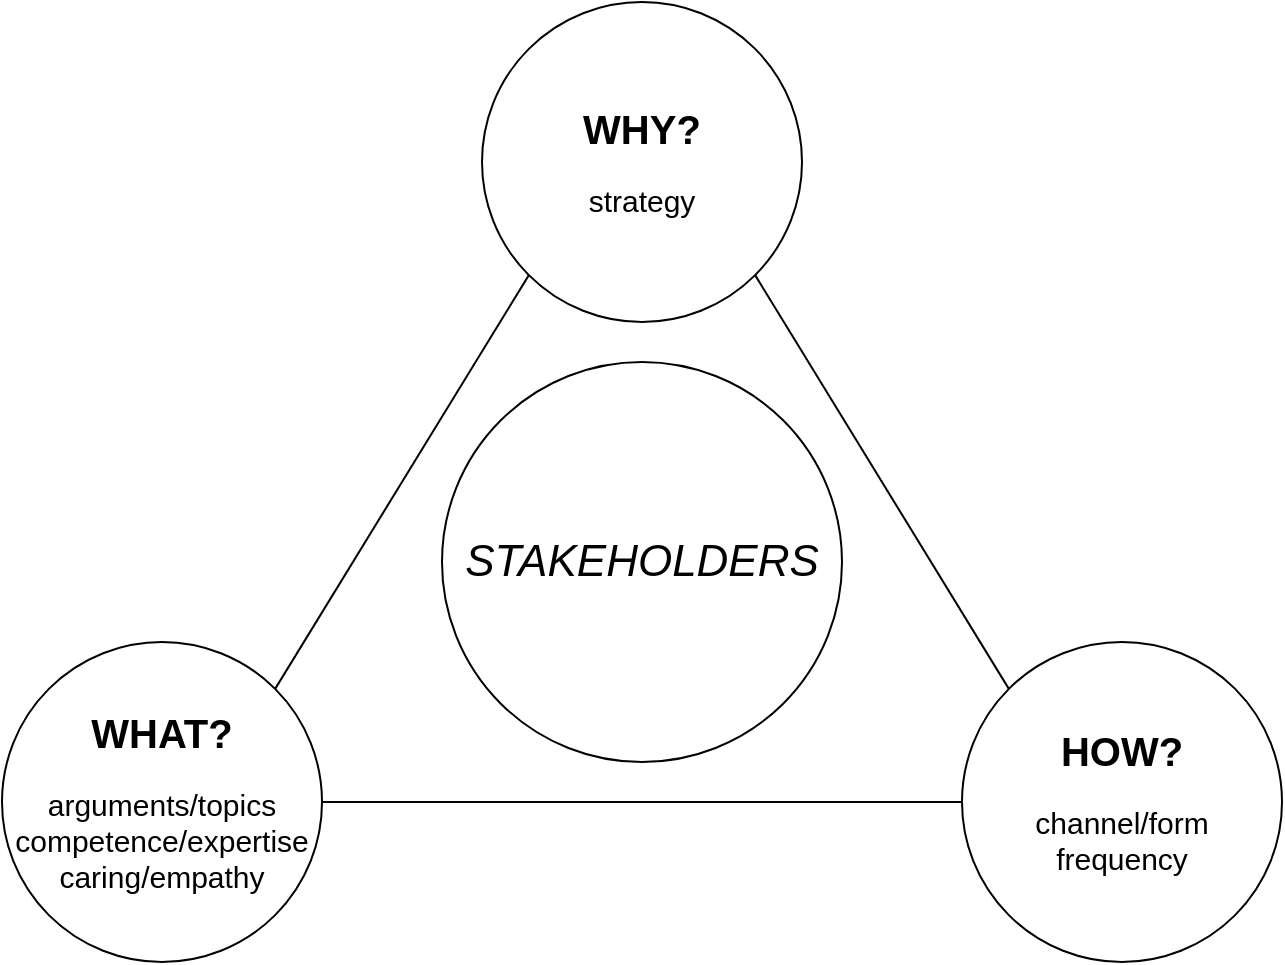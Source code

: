 <mxfile version="28.0.6">
  <diagram name="Strona-1" id="H52WpxfOqCLK4Dhvx1yl">
    <mxGraphModel dx="1984" dy="1250" grid="1" gridSize="10" guides="1" tooltips="1" connect="1" arrows="1" fold="1" page="1" pageScale="1" pageWidth="827" pageHeight="1169" math="0" shadow="0">
      <root>
        <mxCell id="0" />
        <mxCell id="1" parent="0" />
        <mxCell id="aftZomEOeQUgh_xqhKE8-5" style="rounded=0;orthogonalLoop=1;jettySize=auto;html=1;exitX=1;exitY=1;exitDx=0;exitDy=0;entryX=0;entryY=0;entryDx=0;entryDy=0;endArrow=none;endFill=0;" parent="1" source="aftZomEOeQUgh_xqhKE8-1" target="aftZomEOeQUgh_xqhKE8-2" edge="1">
          <mxGeometry relative="1" as="geometry" />
        </mxCell>
        <mxCell id="aftZomEOeQUgh_xqhKE8-1" value="&lt;b&gt;&lt;font style=&quot;font-size: 20px;&quot;&gt;WHY?&lt;/font&gt;&lt;/b&gt;&lt;br&gt;&lt;br&gt;&lt;font style=&quot;font-size: 15px;&quot;&gt;strategy&lt;/font&gt;" style="ellipse;whiteSpace=wrap;html=1;aspect=fixed;" parent="1" vertex="1">
          <mxGeometry x="320" y="80" width="160" height="160" as="geometry" />
        </mxCell>
        <mxCell id="aftZomEOeQUgh_xqhKE8-2" value="&lt;b&gt;&lt;font style=&quot;font-size: 20px;&quot;&gt;HOW?&lt;/font&gt;&lt;/b&gt;&lt;br&gt;&lt;br&gt;&lt;font style=&quot;&quot;&gt;&lt;font style=&quot;font-size: 15px;&quot;&gt;channel/form&lt;br&gt;frequency&lt;/font&gt;&lt;br&gt;&lt;/font&gt;" style="ellipse;whiteSpace=wrap;html=1;aspect=fixed;" parent="1" vertex="1">
          <mxGeometry x="560" y="400" width="160" height="160" as="geometry" />
        </mxCell>
        <mxCell id="aftZomEOeQUgh_xqhKE8-4" style="rounded=0;orthogonalLoop=1;jettySize=auto;html=1;exitX=1;exitY=0;exitDx=0;exitDy=0;entryX=0;entryY=1;entryDx=0;entryDy=0;endArrow=none;endFill=0;" parent="1" source="aftZomEOeQUgh_xqhKE8-3" target="aftZomEOeQUgh_xqhKE8-1" edge="1">
          <mxGeometry relative="1" as="geometry" />
        </mxCell>
        <mxCell id="aftZomEOeQUgh_xqhKE8-6" style="rounded=0;orthogonalLoop=1;jettySize=auto;html=1;exitX=1;exitY=0.5;exitDx=0;exitDy=0;entryX=0;entryY=0.5;entryDx=0;entryDy=0;endArrow=none;endFill=0;" parent="1" source="aftZomEOeQUgh_xqhKE8-3" target="aftZomEOeQUgh_xqhKE8-2" edge="1">
          <mxGeometry relative="1" as="geometry" />
        </mxCell>
        <mxCell id="aftZomEOeQUgh_xqhKE8-3" value="&lt;b&gt;&lt;font style=&quot;font-size: 20px;&quot;&gt;WHAT?&lt;/font&gt;&lt;/b&gt;&lt;br&gt;&lt;br&gt;&lt;font style=&quot;&quot;&gt;&lt;font style=&quot;font-size: 15px;&quot;&gt;arguments/topics&lt;br&gt;competence/expertise&lt;br&gt;caring/empathy&lt;/font&gt;&lt;br&gt;&lt;/font&gt;" style="ellipse;whiteSpace=wrap;html=1;aspect=fixed;" parent="1" vertex="1">
          <mxGeometry x="80" y="400" width="160" height="160" as="geometry" />
        </mxCell>
        <mxCell id="aftZomEOeQUgh_xqhKE8-7" value="&lt;font size=&quot;1&quot; style=&quot;&quot;&gt;&lt;span style=&quot;font-size: 22px;&quot;&gt;&lt;i style=&quot;&quot;&gt;STAKEHOLDERS&lt;/i&gt;&lt;/span&gt;&lt;/font&gt;" style="ellipse;whiteSpace=wrap;html=1;aspect=fixed;" parent="1" vertex="1">
          <mxGeometry x="300" y="260" width="200" height="200" as="geometry" />
        </mxCell>
      </root>
    </mxGraphModel>
  </diagram>
</mxfile>
